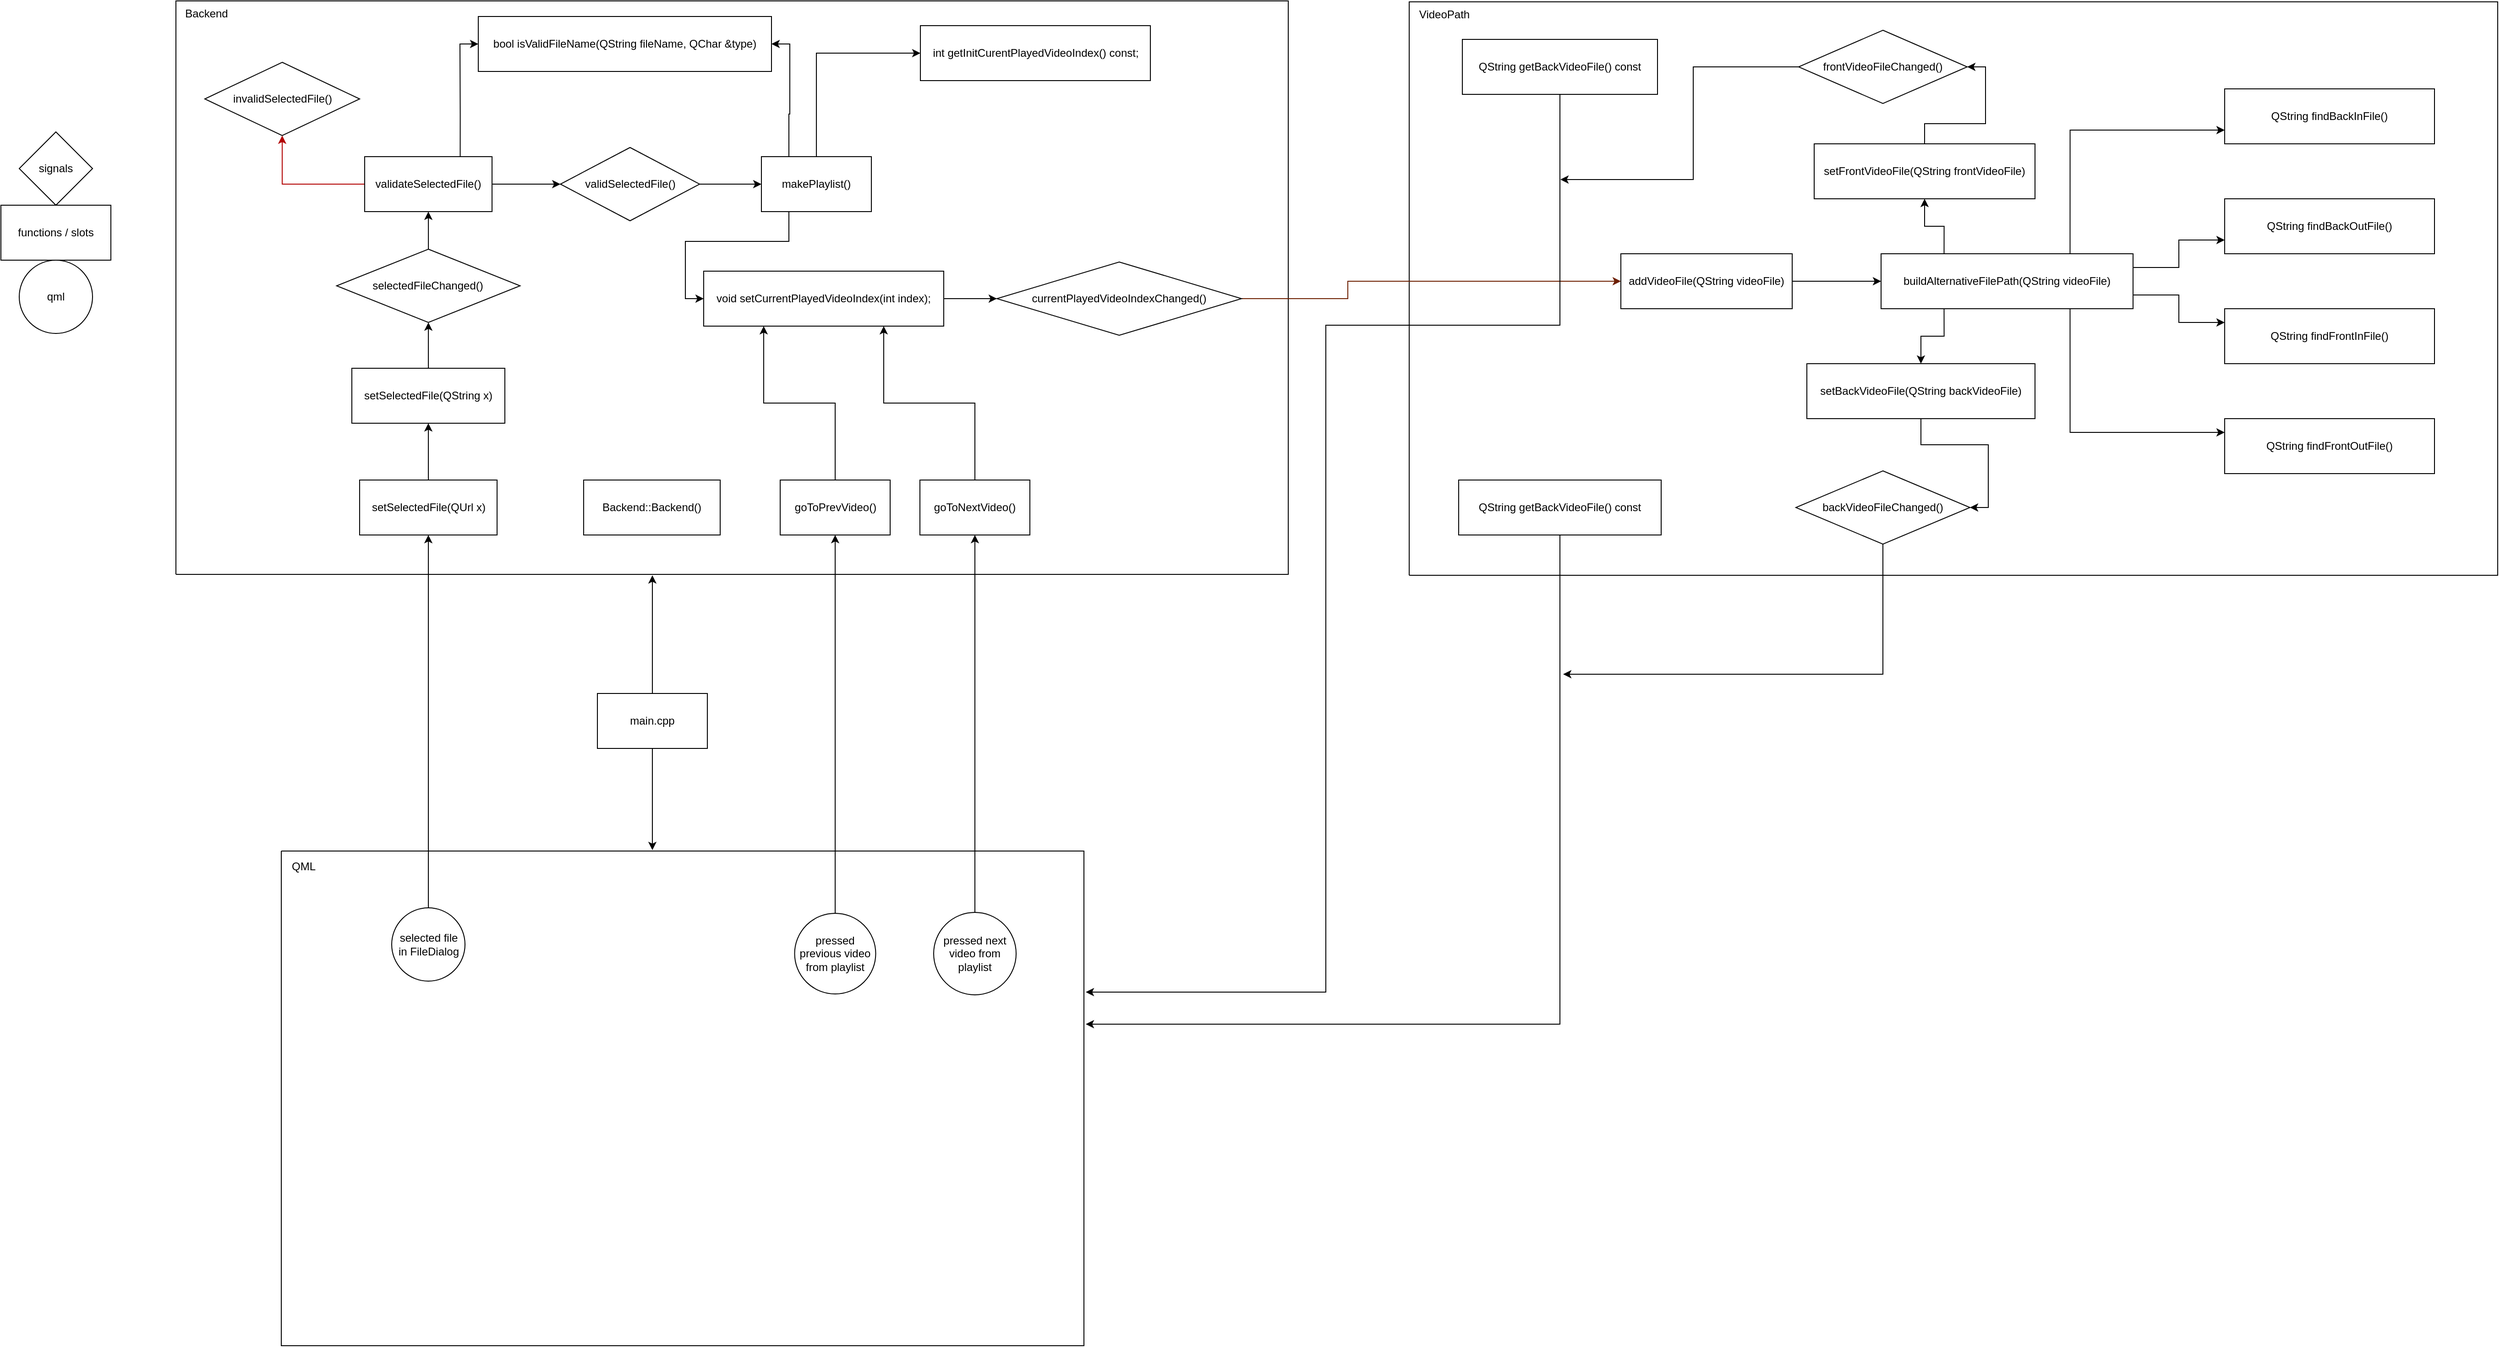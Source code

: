 <mxfile version="24.5.1" type="device">
  <diagram name="Page-1" id="O__X3Oyo5XvWB0C7ne0w">
    <mxGraphModel dx="1766" dy="1196" grid="0" gridSize="10" guides="1" tooltips="1" connect="1" arrows="1" fold="1" page="0" pageScale="1" pageWidth="827" pageHeight="1169" math="0" shadow="0">
      <root>
        <mxCell id="0" />
        <mxCell id="1" parent="0" />
        <mxCell id="GhN1twf3DZPRlEhN9xuZ-37" style="edgeStyle=orthogonalEdgeStyle;rounded=0;orthogonalLoop=1;jettySize=auto;html=1;exitX=0.5;exitY=0;exitDx=0;exitDy=0;" edge="1" parent="1" source="GhN1twf3DZPRlEhN9xuZ-1">
          <mxGeometry relative="1" as="geometry">
            <mxPoint x="400" y="254" as="targetPoint" />
          </mxGeometry>
        </mxCell>
        <mxCell id="GhN1twf3DZPRlEhN9xuZ-58" style="edgeStyle=orthogonalEdgeStyle;rounded=0;orthogonalLoop=1;jettySize=auto;html=1;" edge="1" parent="1" source="GhN1twf3DZPRlEhN9xuZ-1">
          <mxGeometry relative="1" as="geometry">
            <mxPoint x="400" y="554" as="targetPoint" />
          </mxGeometry>
        </mxCell>
        <mxCell id="GhN1twf3DZPRlEhN9xuZ-1" value="main.cpp" style="whiteSpace=wrap;html=1;strokeColor=default;" vertex="1" parent="1">
          <mxGeometry x="340" y="383" width="120" height="60" as="geometry" />
        </mxCell>
        <mxCell id="GhN1twf3DZPRlEhN9xuZ-2" value="&lt;div&gt;Backend::Backend()&lt;/div&gt;" style="whiteSpace=wrap;html=1;fillColor=none;glass=0;movable=1;resizable=1;rotatable=1;deletable=1;editable=1;locked=0;connectable=1;" vertex="1" parent="1">
          <mxGeometry x="325" y="150" width="149" height="60" as="geometry" />
        </mxCell>
        <mxCell id="GhN1twf3DZPRlEhN9xuZ-9" style="edgeStyle=orthogonalEdgeStyle;rounded=0;orthogonalLoop=1;jettySize=auto;html=1;exitX=0.5;exitY=0;exitDx=0;exitDy=0;entryX=0.5;entryY=1;entryDx=0;entryDy=0;" edge="1" parent="1" source="GhN1twf3DZPRlEhN9xuZ-3" target="GhN1twf3DZPRlEhN9xuZ-4">
          <mxGeometry relative="1" as="geometry" />
        </mxCell>
        <mxCell id="GhN1twf3DZPRlEhN9xuZ-3" value="&lt;div&gt;&lt;span style=&quot;background-color: initial;&quot;&gt;selected file&lt;/span&gt;&lt;br&gt;&lt;/div&gt;&lt;div&gt;&lt;span style=&quot;background-color: initial;&quot;&gt;in FileDialog&lt;/span&gt;&lt;/div&gt;" style="ellipse;whiteSpace=wrap;html=1;" vertex="1" parent="1">
          <mxGeometry x="115.5" y="617" width="80" height="80" as="geometry" />
        </mxCell>
        <mxCell id="GhN1twf3DZPRlEhN9xuZ-6" value="" style="edgeStyle=orthogonalEdgeStyle;rounded=0;orthogonalLoop=1;jettySize=auto;html=1;" edge="1" parent="1" source="GhN1twf3DZPRlEhN9xuZ-4" target="GhN1twf3DZPRlEhN9xuZ-5">
          <mxGeometry relative="1" as="geometry" />
        </mxCell>
        <mxCell id="GhN1twf3DZPRlEhN9xuZ-4" value="setSelectedFile(QUrl x)" style="whiteSpace=wrap;html=1;" vertex="1" parent="1">
          <mxGeometry x="80.5" y="150" width="150" height="60" as="geometry" />
        </mxCell>
        <mxCell id="GhN1twf3DZPRlEhN9xuZ-8" value="" style="edgeStyle=orthogonalEdgeStyle;rounded=0;orthogonalLoop=1;jettySize=auto;html=1;" edge="1" parent="1" source="GhN1twf3DZPRlEhN9xuZ-5" target="GhN1twf3DZPRlEhN9xuZ-7">
          <mxGeometry relative="1" as="geometry" />
        </mxCell>
        <mxCell id="GhN1twf3DZPRlEhN9xuZ-5" value="setSelectedFile(QString x)" style="whiteSpace=wrap;html=1;" vertex="1" parent="1">
          <mxGeometry x="72" y="28" width="167" height="60" as="geometry" />
        </mxCell>
        <mxCell id="GhN1twf3DZPRlEhN9xuZ-16" value="" style="edgeStyle=orthogonalEdgeStyle;rounded=0;orthogonalLoop=1;jettySize=auto;html=1;" edge="1" parent="1" source="GhN1twf3DZPRlEhN9xuZ-7" target="GhN1twf3DZPRlEhN9xuZ-15">
          <mxGeometry relative="1" as="geometry" />
        </mxCell>
        <mxCell id="GhN1twf3DZPRlEhN9xuZ-7" value="selectedFileChanged()" style="rhombus;whiteSpace=wrap;html=1;" vertex="1" parent="1">
          <mxGeometry x="55.38" y="-102" width="200.25" height="80" as="geometry" />
        </mxCell>
        <mxCell id="GhN1twf3DZPRlEhN9xuZ-11" value="signals" style="rhombus;whiteSpace=wrap;html=1;movable=0;resizable=0;rotatable=0;deletable=0;editable=0;locked=1;connectable=0;" vertex="1" parent="1">
          <mxGeometry x="-291" y="-230" width="80" height="80" as="geometry" />
        </mxCell>
        <mxCell id="GhN1twf3DZPRlEhN9xuZ-12" value="functions /&amp;nbsp;&lt;span style=&quot;background-color: initial;&quot;&gt;slots&lt;/span&gt;" style="whiteSpace=wrap;html=1;movable=0;resizable=0;rotatable=0;deletable=0;editable=0;locked=1;connectable=0;" vertex="1" parent="1">
          <mxGeometry x="-311" y="-150" width="120" height="60" as="geometry" />
        </mxCell>
        <mxCell id="GhN1twf3DZPRlEhN9xuZ-14" value="qml" style="ellipse;whiteSpace=wrap;html=1;movable=0;resizable=0;rotatable=0;deletable=0;editable=0;locked=1;connectable=0;" vertex="1" parent="1">
          <mxGeometry x="-291" y="-90" width="80" height="80" as="geometry" />
        </mxCell>
        <mxCell id="GhN1twf3DZPRlEhN9xuZ-18" style="edgeStyle=orthogonalEdgeStyle;rounded=0;orthogonalLoop=1;jettySize=auto;html=1;exitX=0;exitY=0.5;exitDx=0;exitDy=0;entryX=0.5;entryY=1;entryDx=0;entryDy=0;fillColor=#e51400;strokeColor=#B20000;" edge="1" parent="1" source="GhN1twf3DZPRlEhN9xuZ-15" target="GhN1twf3DZPRlEhN9xuZ-17">
          <mxGeometry relative="1" as="geometry" />
        </mxCell>
        <mxCell id="GhN1twf3DZPRlEhN9xuZ-20" style="edgeStyle=orthogonalEdgeStyle;rounded=0;orthogonalLoop=1;jettySize=auto;html=1;exitX=1;exitY=0.5;exitDx=0;exitDy=0;entryX=0;entryY=0.5;entryDx=0;entryDy=0;" edge="1" parent="1" source="GhN1twf3DZPRlEhN9xuZ-15" target="GhN1twf3DZPRlEhN9xuZ-19">
          <mxGeometry relative="1" as="geometry" />
        </mxCell>
        <mxCell id="GhN1twf3DZPRlEhN9xuZ-23" style="edgeStyle=orthogonalEdgeStyle;rounded=0;orthogonalLoop=1;jettySize=auto;html=1;exitX=0.75;exitY=0;exitDx=0;exitDy=0;entryX=0;entryY=0.5;entryDx=0;entryDy=0;" edge="1" parent="1" source="GhN1twf3DZPRlEhN9xuZ-15" target="GhN1twf3DZPRlEhN9xuZ-21">
          <mxGeometry relative="1" as="geometry" />
        </mxCell>
        <mxCell id="GhN1twf3DZPRlEhN9xuZ-15" value="validateSelectedFile()" style="whiteSpace=wrap;html=1;" vertex="1" parent="1">
          <mxGeometry x="86" y="-203" width="139" height="60" as="geometry" />
        </mxCell>
        <mxCell id="GhN1twf3DZPRlEhN9xuZ-17" value="invalidSelectedFile()" style="rhombus;whiteSpace=wrap;html=1;" vertex="1" parent="1">
          <mxGeometry x="-88.5" y="-306" width="169" height="80" as="geometry" />
        </mxCell>
        <mxCell id="GhN1twf3DZPRlEhN9xuZ-25" value="" style="edgeStyle=orthogonalEdgeStyle;rounded=0;orthogonalLoop=1;jettySize=auto;html=1;" edge="1" parent="1" source="GhN1twf3DZPRlEhN9xuZ-19" target="GhN1twf3DZPRlEhN9xuZ-24">
          <mxGeometry relative="1" as="geometry" />
        </mxCell>
        <mxCell id="GhN1twf3DZPRlEhN9xuZ-19" value="validSelectedFile()" style="rhombus;whiteSpace=wrap;html=1;" vertex="1" parent="1">
          <mxGeometry x="299.63" y="-213" width="152" height="80" as="geometry" />
        </mxCell>
        <mxCell id="GhN1twf3DZPRlEhN9xuZ-21" value="bool isValidFileName(QString fileName, QChar &amp;amp;type)" style="whiteSpace=wrap;html=1;" vertex="1" parent="1">
          <mxGeometry x="210" y="-356" width="320" height="60" as="geometry" />
        </mxCell>
        <mxCell id="GhN1twf3DZPRlEhN9xuZ-50" style="edgeStyle=orthogonalEdgeStyle;rounded=0;orthogonalLoop=1;jettySize=auto;html=1;exitX=0.5;exitY=0;exitDx=0;exitDy=0;entryX=0;entryY=0.5;entryDx=0;entryDy=0;" edge="1" parent="1" source="GhN1twf3DZPRlEhN9xuZ-24" target="GhN1twf3DZPRlEhN9xuZ-48">
          <mxGeometry relative="1" as="geometry" />
        </mxCell>
        <mxCell id="GhN1twf3DZPRlEhN9xuZ-51" style="edgeStyle=orthogonalEdgeStyle;rounded=0;orthogonalLoop=1;jettySize=auto;html=1;exitX=0.25;exitY=1;exitDx=0;exitDy=0;entryX=0;entryY=0.5;entryDx=0;entryDy=0;" edge="1" parent="1" source="GhN1twf3DZPRlEhN9xuZ-24" target="GhN1twf3DZPRlEhN9xuZ-49">
          <mxGeometry relative="1" as="geometry" />
        </mxCell>
        <mxCell id="GhN1twf3DZPRlEhN9xuZ-24" value="makePlaylist()" style="whiteSpace=wrap;html=1;" vertex="1" parent="1">
          <mxGeometry x="519" y="-203" width="120" height="60" as="geometry" />
        </mxCell>
        <mxCell id="GhN1twf3DZPRlEhN9xuZ-26" style="edgeStyle=orthogonalEdgeStyle;rounded=0;orthogonalLoop=1;jettySize=auto;html=1;exitX=0.25;exitY=0;exitDx=0;exitDy=0;entryX=1;entryY=0.5;entryDx=0;entryDy=0;" edge="1" parent="1" source="GhN1twf3DZPRlEhN9xuZ-24" target="GhN1twf3DZPRlEhN9xuZ-21">
          <mxGeometry relative="1" as="geometry" />
        </mxCell>
        <mxCell id="GhN1twf3DZPRlEhN9xuZ-72" style="edgeStyle=orthogonalEdgeStyle;rounded=0;orthogonalLoop=1;jettySize=auto;html=1;exitX=0.25;exitY=1;exitDx=0;exitDy=0;" edge="1" parent="1" source="GhN1twf3DZPRlEhN9xuZ-27" target="GhN1twf3DZPRlEhN9xuZ-69">
          <mxGeometry relative="1" as="geometry" />
        </mxCell>
        <mxCell id="GhN1twf3DZPRlEhN9xuZ-73" style="edgeStyle=orthogonalEdgeStyle;rounded=0;orthogonalLoop=1;jettySize=auto;html=1;exitX=0.25;exitY=0;exitDx=0;exitDy=0;" edge="1" parent="1" source="GhN1twf3DZPRlEhN9xuZ-27" target="GhN1twf3DZPRlEhN9xuZ-68">
          <mxGeometry relative="1" as="geometry" />
        </mxCell>
        <mxCell id="GhN1twf3DZPRlEhN9xuZ-27" value="&lt;div&gt;&lt;span style=&quot;background-color: initial;&quot;&gt;buildAlternativeFilePath(QString videoFile)&lt;/span&gt;&lt;br&gt;&lt;/div&gt;" style="whiteSpace=wrap;html=1;" vertex="1" parent="1">
          <mxGeometry x="1741" y="-97" width="275" height="60" as="geometry" />
        </mxCell>
        <mxCell id="GhN1twf3DZPRlEhN9xuZ-34" style="edgeStyle=orthogonalEdgeStyle;rounded=0;orthogonalLoop=1;jettySize=auto;html=1;exitX=0;exitY=0.75;exitDx=0;exitDy=0;entryX=1;entryY=0.25;entryDx=0;entryDy=0;startArrow=classic;startFill=1;endArrow=none;endFill=0;" edge="1" parent="1" source="GhN1twf3DZPRlEhN9xuZ-28" target="GhN1twf3DZPRlEhN9xuZ-27">
          <mxGeometry relative="1" as="geometry" />
        </mxCell>
        <mxCell id="GhN1twf3DZPRlEhN9xuZ-28" value="QString findBackOutFile()" style="whiteSpace=wrap;html=1;" vertex="1" parent="1">
          <mxGeometry x="2116" y="-157" width="229" height="60" as="geometry" />
        </mxCell>
        <mxCell id="GhN1twf3DZPRlEhN9xuZ-35" style="edgeStyle=orthogonalEdgeStyle;rounded=0;orthogonalLoop=1;jettySize=auto;html=1;exitX=0;exitY=0.25;exitDx=0;exitDy=0;entryX=1;entryY=0.75;entryDx=0;entryDy=0;startArrow=classic;startFill=1;endArrow=none;endFill=0;" edge="1" parent="1" source="GhN1twf3DZPRlEhN9xuZ-29" target="GhN1twf3DZPRlEhN9xuZ-27">
          <mxGeometry relative="1" as="geometry" />
        </mxCell>
        <mxCell id="GhN1twf3DZPRlEhN9xuZ-29" value="QString findFrontInFile()" style="whiteSpace=wrap;html=1;" vertex="1" parent="1">
          <mxGeometry x="2116" y="-37" width="229" height="60" as="geometry" />
        </mxCell>
        <mxCell id="GhN1twf3DZPRlEhN9xuZ-33" style="edgeStyle=orthogonalEdgeStyle;rounded=0;orthogonalLoop=1;jettySize=auto;html=1;exitX=0;exitY=0.75;exitDx=0;exitDy=0;entryX=0.75;entryY=0;entryDx=0;entryDy=0;startArrow=classic;startFill=1;endArrow=none;endFill=0;" edge="1" parent="1" source="GhN1twf3DZPRlEhN9xuZ-30" target="GhN1twf3DZPRlEhN9xuZ-27">
          <mxGeometry relative="1" as="geometry" />
        </mxCell>
        <mxCell id="GhN1twf3DZPRlEhN9xuZ-30" value="QString findBackInFile()" style="whiteSpace=wrap;html=1;" vertex="1" parent="1">
          <mxGeometry x="2116" y="-277" width="229" height="60" as="geometry" />
        </mxCell>
        <mxCell id="GhN1twf3DZPRlEhN9xuZ-32" style="edgeStyle=orthogonalEdgeStyle;rounded=0;orthogonalLoop=1;jettySize=auto;html=1;exitX=0;exitY=0.25;exitDx=0;exitDy=0;entryX=0.75;entryY=1;entryDx=0;entryDy=0;startArrow=classic;startFill=1;endArrow=none;endFill=0;" edge="1" parent="1" source="GhN1twf3DZPRlEhN9xuZ-31" target="GhN1twf3DZPRlEhN9xuZ-27">
          <mxGeometry relative="1" as="geometry" />
        </mxCell>
        <mxCell id="GhN1twf3DZPRlEhN9xuZ-31" value="QString findFrontOutFile()" style="whiteSpace=wrap;html=1;" vertex="1" parent="1">
          <mxGeometry x="2116" y="83" width="229" height="60" as="geometry" />
        </mxCell>
        <mxCell id="GhN1twf3DZPRlEhN9xuZ-44" value="" style="edgeStyle=segmentEdgeStyle;endArrow=none;html=1;curved=0;rounded=0;endSize=8;startSize=8;sourcePerimeterSpacing=0;targetPerimeterSpacing=0;endFill=0;" edge="1" parent="1">
          <mxGeometry width="100" relative="1" as="geometry">
            <mxPoint x="-120" y="253" as="sourcePoint" />
            <mxPoint x="-120" y="253" as="targetPoint" />
            <Array as="points">
              <mxPoint x="1094" y="253" />
              <mxPoint x="1094" y="-373" />
              <mxPoint x="-120" y="-373" />
            </Array>
          </mxGeometry>
        </mxCell>
        <mxCell id="GhN1twf3DZPRlEhN9xuZ-45" value="Backend" style="text;html=1;align=center;verticalAlign=middle;resizable=0;points=[];autosize=1;strokeColor=none;fillColor=none;" vertex="1" parent="1">
          <mxGeometry x="-120" y="-372" width="65" height="26" as="geometry" />
        </mxCell>
        <mxCell id="GhN1twf3DZPRlEhN9xuZ-46" value="" style="edgeStyle=segmentEdgeStyle;endArrow=none;html=1;curved=0;rounded=0;endSize=8;startSize=8;sourcePerimeterSpacing=0;targetPerimeterSpacing=0;endFill=0;" edge="1" parent="1">
          <mxGeometry width="100" relative="1" as="geometry">
            <mxPoint x="1226" y="254.0" as="sourcePoint" />
            <mxPoint x="1226" y="254.0" as="targetPoint" />
            <Array as="points">
              <mxPoint x="2414" y="254" />
              <mxPoint x="2414" y="-372" />
              <mxPoint x="1226" y="-372" />
            </Array>
          </mxGeometry>
        </mxCell>
        <mxCell id="GhN1twf3DZPRlEhN9xuZ-47" value="VideoPath" style="text;html=1;align=center;verticalAlign=middle;resizable=0;points=[];autosize=1;strokeColor=none;fillColor=none;" vertex="1" parent="1">
          <mxGeometry x="1227" y="-370.92" width="73" height="26" as="geometry" />
        </mxCell>
        <mxCell id="GhN1twf3DZPRlEhN9xuZ-48" value="int getInitCurentPlayedVideoIndex() const;" style="whiteSpace=wrap;html=1;" vertex="1" parent="1">
          <mxGeometry x="692.5" y="-346" width="251" height="60" as="geometry" />
        </mxCell>
        <mxCell id="GhN1twf3DZPRlEhN9xuZ-66" style="edgeStyle=orthogonalEdgeStyle;rounded=0;orthogonalLoop=1;jettySize=auto;html=1;exitX=1;exitY=0.5;exitDx=0;exitDy=0;entryX=0;entryY=0.5;entryDx=0;entryDy=0;" edge="1" parent="1" source="GhN1twf3DZPRlEhN9xuZ-49" target="GhN1twf3DZPRlEhN9xuZ-65">
          <mxGeometry relative="1" as="geometry" />
        </mxCell>
        <mxCell id="GhN1twf3DZPRlEhN9xuZ-49" value="void setCurrentPlayedVideoIndex(int index);" style="whiteSpace=wrap;html=1;" vertex="1" parent="1">
          <mxGeometry x="456" y="-78" width="262" height="60" as="geometry" />
        </mxCell>
        <mxCell id="GhN1twf3DZPRlEhN9xuZ-62" style="edgeStyle=orthogonalEdgeStyle;rounded=0;orthogonalLoop=1;jettySize=auto;html=1;exitX=0.5;exitY=0;exitDx=0;exitDy=0;entryX=0.75;entryY=1;entryDx=0;entryDy=0;" edge="1" parent="1" source="GhN1twf3DZPRlEhN9xuZ-52" target="GhN1twf3DZPRlEhN9xuZ-49">
          <mxGeometry relative="1" as="geometry" />
        </mxCell>
        <mxCell id="GhN1twf3DZPRlEhN9xuZ-52" value="goToNextVideo()" style="whiteSpace=wrap;html=1;" vertex="1" parent="1">
          <mxGeometry x="692" y="150" width="120" height="60" as="geometry" />
        </mxCell>
        <mxCell id="GhN1twf3DZPRlEhN9xuZ-61" style="edgeStyle=orthogonalEdgeStyle;rounded=0;orthogonalLoop=1;jettySize=auto;html=1;exitX=0.5;exitY=0;exitDx=0;exitDy=0;entryX=0.25;entryY=1;entryDx=0;entryDy=0;" edge="1" parent="1" source="GhN1twf3DZPRlEhN9xuZ-53" target="GhN1twf3DZPRlEhN9xuZ-49">
          <mxGeometry relative="1" as="geometry" />
        </mxCell>
        <mxCell id="GhN1twf3DZPRlEhN9xuZ-53" value="goToPrevVideo()" style="whiteSpace=wrap;html=1;" vertex="1" parent="1">
          <mxGeometry x="539.5" y="150" width="120" height="60" as="geometry" />
        </mxCell>
        <mxCell id="GhN1twf3DZPRlEhN9xuZ-59" style="edgeStyle=orthogonalEdgeStyle;rounded=0;orthogonalLoop=1;jettySize=auto;html=1;exitX=0.5;exitY=0;exitDx=0;exitDy=0;entryX=0.5;entryY=1;entryDx=0;entryDy=0;" edge="1" parent="1" source="GhN1twf3DZPRlEhN9xuZ-54" target="GhN1twf3DZPRlEhN9xuZ-53">
          <mxGeometry relative="1" as="geometry" />
        </mxCell>
        <mxCell id="GhN1twf3DZPRlEhN9xuZ-54" value="pressed previous video from playlist" style="ellipse;whiteSpace=wrap;html=1;" vertex="1" parent="1">
          <mxGeometry x="555.25" y="623" width="88.5" height="88" as="geometry" />
        </mxCell>
        <mxCell id="GhN1twf3DZPRlEhN9xuZ-60" style="edgeStyle=orthogonalEdgeStyle;rounded=0;orthogonalLoop=1;jettySize=auto;html=1;exitX=0.5;exitY=0;exitDx=0;exitDy=0;entryX=0.5;entryY=1;entryDx=0;entryDy=0;" edge="1" parent="1" source="GhN1twf3DZPRlEhN9xuZ-55" target="GhN1twf3DZPRlEhN9xuZ-52">
          <mxGeometry relative="1" as="geometry" />
        </mxCell>
        <mxCell id="GhN1twf3DZPRlEhN9xuZ-55" value="pressed next video from playlist" style="ellipse;whiteSpace=wrap;html=1;" vertex="1" parent="1">
          <mxGeometry x="707" y="622" width="90" height="90" as="geometry" />
        </mxCell>
        <mxCell id="GhN1twf3DZPRlEhN9xuZ-56" value="" style="edgeStyle=segmentEdgeStyle;endArrow=none;html=1;curved=0;rounded=0;endSize=8;startSize=8;sourcePerimeterSpacing=0;targetPerimeterSpacing=0;endFill=0;" edge="1" parent="1">
          <mxGeometry width="100" relative="1" as="geometry">
            <mxPoint x="-5" y="555" as="sourcePoint" />
            <mxPoint x="-5" y="555" as="targetPoint" />
            <Array as="points">
              <mxPoint x="871" y="555" />
              <mxPoint x="871" y="1095" />
              <mxPoint x="-5" y="1095" />
            </Array>
          </mxGeometry>
        </mxCell>
        <mxCell id="GhN1twf3DZPRlEhN9xuZ-57" value="QML" style="text;html=1;align=center;verticalAlign=middle;resizable=0;points=[];autosize=1;strokeColor=none;fillColor=none;" vertex="1" parent="1">
          <mxGeometry x="-3" y="559" width="44" height="26" as="geometry" />
        </mxCell>
        <mxCell id="GhN1twf3DZPRlEhN9xuZ-84" style="edgeStyle=orthogonalEdgeStyle;rounded=0;orthogonalLoop=1;jettySize=auto;html=1;exitX=1;exitY=0.5;exitDx=0;exitDy=0;" edge="1" parent="1" source="GhN1twf3DZPRlEhN9xuZ-63" target="GhN1twf3DZPRlEhN9xuZ-27">
          <mxGeometry relative="1" as="geometry" />
        </mxCell>
        <mxCell id="GhN1twf3DZPRlEhN9xuZ-63" value="addVideoFile(QString videoFile)" style="whiteSpace=wrap;html=1;" vertex="1" parent="1">
          <mxGeometry x="1457" y="-97" width="187" height="60" as="geometry" />
        </mxCell>
        <mxCell id="GhN1twf3DZPRlEhN9xuZ-67" style="edgeStyle=orthogonalEdgeStyle;rounded=0;orthogonalLoop=1;jettySize=auto;html=1;exitX=1;exitY=0.5;exitDx=0;exitDy=0;entryX=0;entryY=0.5;entryDx=0;entryDy=0;fillColor=#a0522d;strokeColor=#6D1F00;" edge="1" parent="1" source="GhN1twf3DZPRlEhN9xuZ-65" target="GhN1twf3DZPRlEhN9xuZ-63">
          <mxGeometry relative="1" as="geometry">
            <Array as="points">
              <mxPoint x="1159" y="-48" />
              <mxPoint x="1159" y="-67" />
            </Array>
          </mxGeometry>
        </mxCell>
        <mxCell id="GhN1twf3DZPRlEhN9xuZ-65" value="currentPlayedVideoIndexChanged()" style="rhombus;whiteSpace=wrap;html=1;" vertex="1" parent="1">
          <mxGeometry x="776" y="-88" width="267" height="80" as="geometry" />
        </mxCell>
        <mxCell id="GhN1twf3DZPRlEhN9xuZ-76" style="edgeStyle=orthogonalEdgeStyle;rounded=0;orthogonalLoop=1;jettySize=auto;html=1;exitX=0.5;exitY=0;exitDx=0;exitDy=0;entryX=1;entryY=0.5;entryDx=0;entryDy=0;" edge="1" parent="1" source="GhN1twf3DZPRlEhN9xuZ-68" target="GhN1twf3DZPRlEhN9xuZ-70">
          <mxGeometry relative="1" as="geometry" />
        </mxCell>
        <mxCell id="GhN1twf3DZPRlEhN9xuZ-68" value="setFrontVideoFile(QString frontVideoFile)" style="whiteSpace=wrap;html=1;" vertex="1" parent="1">
          <mxGeometry x="1668" y="-217" width="241" height="60" as="geometry" />
        </mxCell>
        <mxCell id="GhN1twf3DZPRlEhN9xuZ-77" style="edgeStyle=orthogonalEdgeStyle;rounded=0;orthogonalLoop=1;jettySize=auto;html=1;exitX=0.5;exitY=1;exitDx=0;exitDy=0;entryX=1;entryY=0.5;entryDx=0;entryDy=0;" edge="1" parent="1" source="GhN1twf3DZPRlEhN9xuZ-69" target="GhN1twf3DZPRlEhN9xuZ-71">
          <mxGeometry relative="1" as="geometry" />
        </mxCell>
        <mxCell id="GhN1twf3DZPRlEhN9xuZ-69" value="setBackVideoFile(QString backVideoFile)" style="whiteSpace=wrap;html=1;" vertex="1" parent="1">
          <mxGeometry x="1660" y="23" width="249" height="60" as="geometry" />
        </mxCell>
        <mxCell id="GhN1twf3DZPRlEhN9xuZ-90" style="edgeStyle=orthogonalEdgeStyle;rounded=0;orthogonalLoop=1;jettySize=auto;html=1;exitX=0;exitY=0.5;exitDx=0;exitDy=0;" edge="1" parent="1" source="GhN1twf3DZPRlEhN9xuZ-70">
          <mxGeometry relative="1" as="geometry">
            <mxPoint x="1391" y="-178" as="targetPoint" />
            <Array as="points">
              <mxPoint x="1536" y="-301" />
              <mxPoint x="1536" y="-178" />
            </Array>
          </mxGeometry>
        </mxCell>
        <mxCell id="GhN1twf3DZPRlEhN9xuZ-70" value="frontVideoFileChanged()" style="rhombus;whiteSpace=wrap;html=1;" vertex="1" parent="1">
          <mxGeometry x="1651" y="-341" width="184" height="80" as="geometry" />
        </mxCell>
        <mxCell id="GhN1twf3DZPRlEhN9xuZ-93" style="edgeStyle=orthogonalEdgeStyle;rounded=0;orthogonalLoop=1;jettySize=auto;html=1;exitX=0.5;exitY=1;exitDx=0;exitDy=0;" edge="1" parent="1" source="GhN1twf3DZPRlEhN9xuZ-71">
          <mxGeometry relative="1" as="geometry">
            <mxPoint x="1394" y="362" as="targetPoint" />
            <Array as="points">
              <mxPoint x="1743" y="362" />
            </Array>
          </mxGeometry>
        </mxCell>
        <mxCell id="GhN1twf3DZPRlEhN9xuZ-71" value="backVideoFileChanged()" style="rhombus;whiteSpace=wrap;html=1;" vertex="1" parent="1">
          <mxGeometry x="1648" y="140" width="190" height="80" as="geometry" />
        </mxCell>
        <mxCell id="GhN1twf3DZPRlEhN9xuZ-92" style="edgeStyle=orthogonalEdgeStyle;rounded=0;orthogonalLoop=1;jettySize=auto;html=1;exitX=0.5;exitY=1;exitDx=0;exitDy=0;" edge="1" parent="1" source="GhN1twf3DZPRlEhN9xuZ-82">
          <mxGeometry relative="1" as="geometry">
            <mxPoint x="873" y="744" as="targetPoint" />
            <Array as="points">
              <mxPoint x="1391" y="744" />
            </Array>
          </mxGeometry>
        </mxCell>
        <mxCell id="GhN1twf3DZPRlEhN9xuZ-82" value="QString getBackVideoFile()&amp;nbsp;const" style="whiteSpace=wrap;html=1;" vertex="1" parent="1">
          <mxGeometry x="1280" y="150" width="221" height="60" as="geometry" />
        </mxCell>
        <mxCell id="GhN1twf3DZPRlEhN9xuZ-88" style="edgeStyle=orthogonalEdgeStyle;rounded=0;orthogonalLoop=1;jettySize=auto;html=1;exitX=0.5;exitY=1;exitDx=0;exitDy=0;" edge="1" parent="1" source="GhN1twf3DZPRlEhN9xuZ-83">
          <mxGeometry relative="1" as="geometry">
            <mxPoint x="873" y="709" as="targetPoint" />
            <Array as="points">
              <mxPoint x="1390" y="-19" />
              <mxPoint x="1135" y="-19" />
              <mxPoint x="1135" y="709" />
            </Array>
          </mxGeometry>
        </mxCell>
        <mxCell id="GhN1twf3DZPRlEhN9xuZ-83" value="QString getBackVideoFile()&amp;nbsp;const" style="whiteSpace=wrap;html=1;" vertex="1" parent="1">
          <mxGeometry x="1284" y="-331" width="213" height="60" as="geometry" />
        </mxCell>
      </root>
    </mxGraphModel>
  </diagram>
</mxfile>
